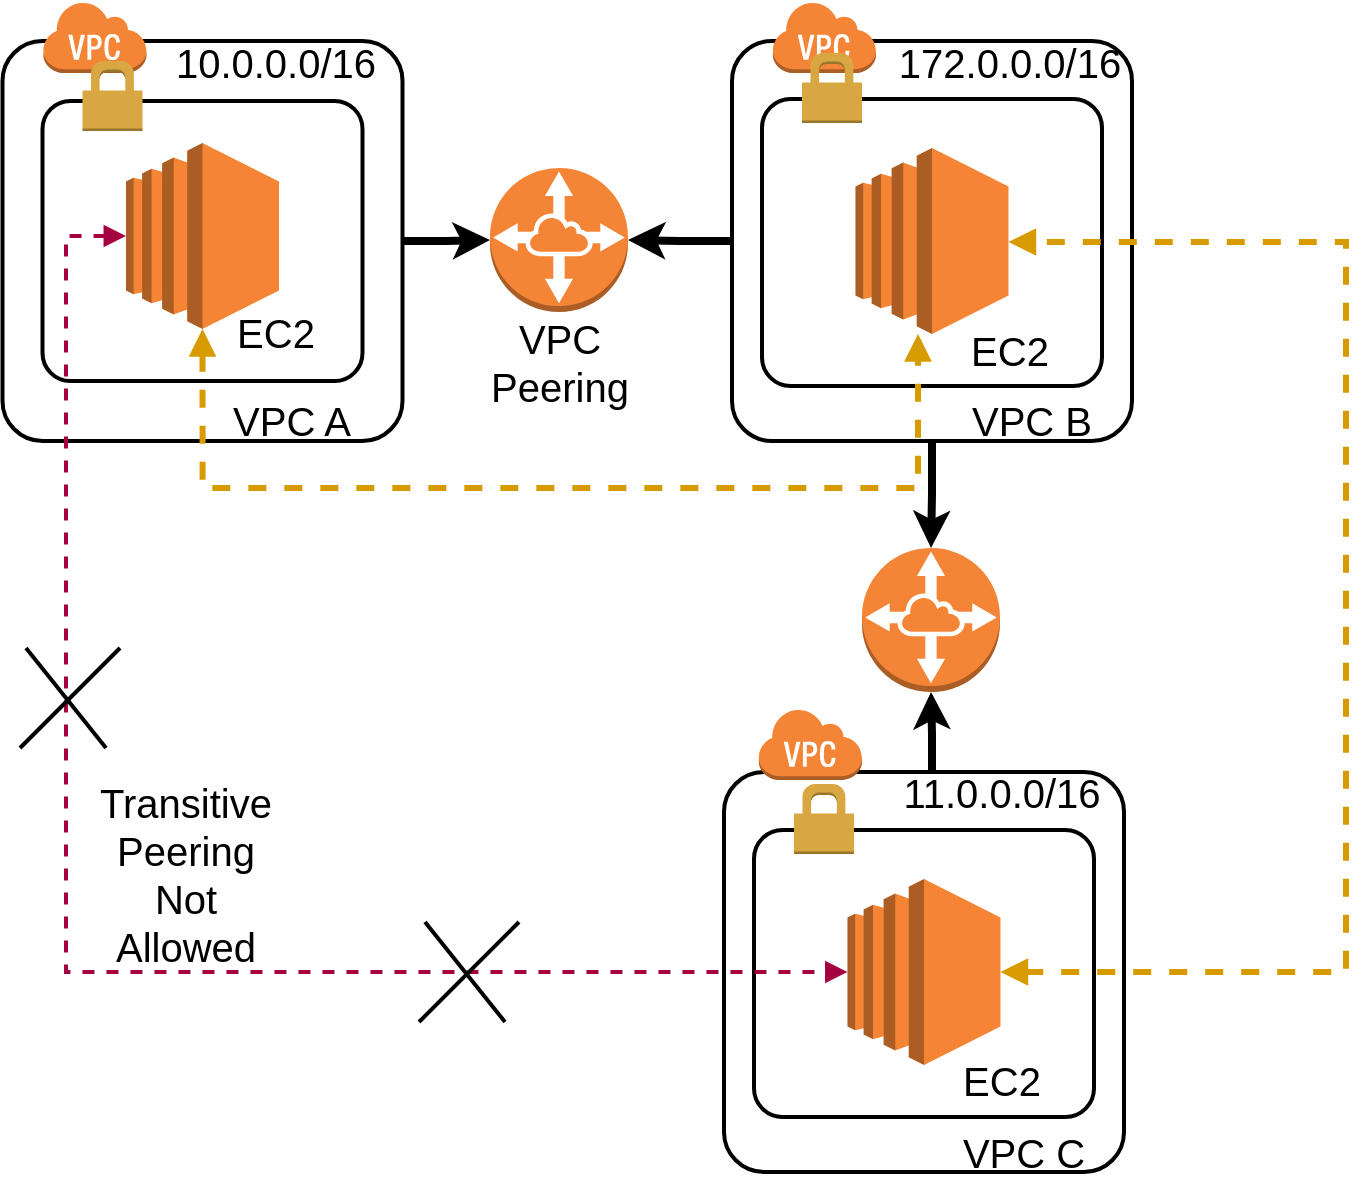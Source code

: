 <mxfile version="12.9.3" type="device"><diagram id="pYWkovNP0XC4UkFrlGdW" name="Page-1"><mxGraphModel dx="1106" dy="778" grid="1" gridSize="10" guides="1" tooltips="1" connect="1" arrows="1" fold="1" page="1" pageScale="1" pageWidth="1654" pageHeight="1169" math="0" shadow="0"><root><mxCell id="0"/><mxCell id="1" parent="0"/><mxCell id="H8MEs0y9d-jXNViU6pYt-79" value="" style="edgeStyle=orthogonalEdgeStyle;rounded=0;orthogonalLoop=1;jettySize=auto;html=1;strokeWidth=4;fontSize=20;" edge="1" parent="1" source="H8MEs0y9d-jXNViU6pYt-70" target="H8MEs0y9d-jXNViU6pYt-65"><mxGeometry relative="1" as="geometry"/></mxCell><mxCell id="H8MEs0y9d-jXNViU6pYt-99" style="edgeStyle=orthogonalEdgeStyle;rounded=0;orthogonalLoop=1;jettySize=auto;html=1;exitX=0.5;exitY=1;exitDx=0;exitDy=0;entryX=0.5;entryY=0;entryDx=0;entryDy=0;entryPerimeter=0;strokeWidth=4;fontSize=20;" edge="1" parent="1" source="H8MEs0y9d-jXNViU6pYt-70" target="H8MEs0y9d-jXNViU6pYt-97"><mxGeometry relative="1" as="geometry"/></mxCell><mxCell id="H8MEs0y9d-jXNViU6pYt-70" value="" style="rounded=1;arcSize=10;dashed=0;fillColor=none;gradientColor=none;strokeWidth=2;fontSize=20;" vertex="1" parent="1"><mxGeometry x="483" y="196.5" width="200" height="200" as="geometry"/></mxCell><mxCell id="H8MEs0y9d-jXNViU6pYt-74" value="" style="rounded=1;arcSize=10;dashed=0;fillColor=none;gradientColor=none;strokeWidth=2;fontSize=20;" vertex="1" parent="1"><mxGeometry x="498" y="225.5" width="170" height="143.5" as="geometry"/></mxCell><mxCell id="H8MEs0y9d-jXNViU6pYt-76" style="edgeStyle=orthogonalEdgeStyle;rounded=0;orthogonalLoop=1;jettySize=auto;html=1;exitX=1;exitY=0.5;exitDx=0;exitDy=0;entryX=0;entryY=0.5;entryDx=0;entryDy=0;entryPerimeter=0;strokeWidth=4;fontSize=20;" edge="1" parent="1" source="H8MEs0y9d-jXNViU6pYt-68" target="H8MEs0y9d-jXNViU6pYt-65"><mxGeometry relative="1" as="geometry"/></mxCell><mxCell id="H8MEs0y9d-jXNViU6pYt-68" value="" style="rounded=1;arcSize=10;dashed=0;fillColor=none;gradientColor=none;strokeWidth=2;fontSize=20;" vertex="1" parent="1"><mxGeometry x="118.25" y="196.5" width="200" height="200" as="geometry"/></mxCell><mxCell id="H8MEs0y9d-jXNViU6pYt-72" value="" style="rounded=1;arcSize=10;dashed=0;fillColor=none;gradientColor=none;strokeWidth=2;fontSize=20;" vertex="1" parent="1"><mxGeometry x="138.25" y="226.5" width="160" height="140" as="geometry"/></mxCell><mxCell id="H8MEs0y9d-jXNViU6pYt-65" value="" style="outlineConnect=0;dashed=0;verticalLabelPosition=bottom;verticalAlign=top;align=center;html=1;shape=mxgraph.aws3.vpc_peering;fillColor=#F58536;gradientColor=none;fontSize=20;" vertex="1" parent="1"><mxGeometry x="362" y="260" width="69" height="72" as="geometry"/></mxCell><mxCell id="H8MEs0y9d-jXNViU6pYt-66" value="" style="outlineConnect=0;dashed=0;verticalLabelPosition=bottom;verticalAlign=top;align=center;html=1;shape=mxgraph.aws3.ec2;fillColor=#F58534;gradientColor=none;fontSize=20;" vertex="1" parent="1"><mxGeometry x="180" y="247.5" width="76.5" height="93" as="geometry"/></mxCell><mxCell id="H8MEs0y9d-jXNViU6pYt-67" value="" style="outlineConnect=0;dashed=0;verticalLabelPosition=bottom;verticalAlign=top;align=center;html=1;shape=mxgraph.aws3.ec2;fillColor=#F58534;gradientColor=none;fontSize=20;" vertex="1" parent="1"><mxGeometry x="544.75" y="250" width="76.5" height="93" as="geometry"/></mxCell><mxCell id="H8MEs0y9d-jXNViU6pYt-69" value="" style="dashed=0;html=1;shape=mxgraph.aws3.virtual_private_cloud;fillColor=#F58536;gradientColor=none;dashed=0;fontSize=20;" vertex="1" parent="1"><mxGeometry x="138.25" y="176.5" width="52" height="36" as="geometry"/></mxCell><mxCell id="H8MEs0y9d-jXNViU6pYt-71" value="" style="dashed=0;html=1;shape=mxgraph.aws3.virtual_private_cloud;fillColor=#F58536;gradientColor=none;dashed=0;fontSize=20;" vertex="1" parent="1"><mxGeometry x="503" y="176.5" width="52" height="36" as="geometry"/></mxCell><mxCell id="H8MEs0y9d-jXNViU6pYt-73" value="" style="dashed=0;html=1;shape=mxgraph.aws3.permissions;fillColor=#D9A741;gradientColor=none;dashed=0;fontSize=20;" vertex="1" parent="1"><mxGeometry x="158.25" y="206.5" width="30" height="35" as="geometry"/></mxCell><mxCell id="H8MEs0y9d-jXNViU6pYt-75" value="" style="dashed=0;html=1;shape=mxgraph.aws3.permissions;fillColor=#D9A741;gradientColor=none;dashed=0;fontSize=20;" vertex="1" parent="1"><mxGeometry x="518" y="202.5" width="30" height="35" as="geometry"/></mxCell><mxCell id="H8MEs0y9d-jXNViU6pYt-81" value="" style="edgeStyle=orthogonalEdgeStyle;html=1;endArrow=block;elbow=vertical;startArrow=block;startFill=1;endFill=1;strokeColor=#d79b00;rounded=0;fontSize=20;exitX=0.5;exitY=1;exitDx=0;exitDy=0;exitPerimeter=0;strokeWidth=3;dashed=1;fillColor=#ffe6cc;" edge="1" parent="1" source="H8MEs0y9d-jXNViU6pYt-66" target="H8MEs0y9d-jXNViU6pYt-67"><mxGeometry width="100" relative="1" as="geometry"><mxPoint x="350" y="410" as="sourcePoint"/><mxPoint x="450" y="410" as="targetPoint"/><Array as="points"><mxPoint x="218" y="420"/><mxPoint x="576" y="420"/></Array></mxGeometry></mxCell><mxCell id="H8MEs0y9d-jXNViU6pYt-82" value="VPC Peering" style="text;html=1;strokeColor=none;fillColor=none;align=center;verticalAlign=middle;whiteSpace=wrap;rounded=0;fontSize=20;" vertex="1" parent="1"><mxGeometry x="376.5" y="346.5" width="40" height="20" as="geometry"/></mxCell><mxCell id="H8MEs0y9d-jXNViU6pYt-83" value="VPC A" style="text;html=1;strokeColor=none;fillColor=none;align=center;verticalAlign=middle;whiteSpace=wrap;rounded=0;fontSize=20;" vertex="1" parent="1"><mxGeometry x="228.25" y="376" width="70" height="20" as="geometry"/></mxCell><mxCell id="H8MEs0y9d-jXNViU6pYt-84" value="VPC B" style="text;html=1;strokeColor=none;fillColor=none;align=center;verticalAlign=middle;whiteSpace=wrap;rounded=0;fontSize=20;" vertex="1" parent="1"><mxGeometry x="598" y="376" width="70" height="20" as="geometry"/></mxCell><mxCell id="H8MEs0y9d-jXNViU6pYt-85" value="EC2" style="text;html=1;strokeColor=none;fillColor=none;align=center;verticalAlign=middle;whiteSpace=wrap;rounded=0;fontSize=20;" vertex="1" parent="1"><mxGeometry x="220" y="332" width="70" height="20" as="geometry"/></mxCell><mxCell id="H8MEs0y9d-jXNViU6pYt-86" value="EC2" style="text;html=1;strokeColor=none;fillColor=none;align=center;verticalAlign=middle;whiteSpace=wrap;rounded=0;fontSize=20;" vertex="1" parent="1"><mxGeometry x="587" y="340.5" width="70" height="20" as="geometry"/></mxCell><mxCell id="H8MEs0y9d-jXNViU6pYt-87" value="10.0.0.0/16" style="text;html=1;strokeColor=none;fillColor=none;align=center;verticalAlign=middle;whiteSpace=wrap;rounded=0;fontSize=20;" vertex="1" parent="1"><mxGeometry x="220" y="196.5" width="70" height="20" as="geometry"/></mxCell><mxCell id="H8MEs0y9d-jXNViU6pYt-88" value="172.0.0.0/16" style="text;html=1;strokeColor=none;fillColor=none;align=center;verticalAlign=middle;whiteSpace=wrap;rounded=0;fontSize=20;" vertex="1" parent="1"><mxGeometry x="587" y="196.5" width="70" height="20" as="geometry"/></mxCell><mxCell id="H8MEs0y9d-jXNViU6pYt-89" value="" style="rounded=1;arcSize=10;dashed=0;fillColor=none;gradientColor=none;strokeWidth=2;fontSize=20;" vertex="1" parent="1"><mxGeometry x="479" y="562" width="200" height="200" as="geometry"/></mxCell><mxCell id="H8MEs0y9d-jXNViU6pYt-90" value="" style="rounded=1;arcSize=10;dashed=0;fillColor=none;gradientColor=none;strokeWidth=2;fontSize=20;" vertex="1" parent="1"><mxGeometry x="494" y="591" width="170" height="143.5" as="geometry"/></mxCell><mxCell id="H8MEs0y9d-jXNViU6pYt-91" value="" style="outlineConnect=0;dashed=0;verticalLabelPosition=bottom;verticalAlign=top;align=center;html=1;shape=mxgraph.aws3.ec2;fillColor=#F58534;gradientColor=none;fontSize=20;" vertex="1" parent="1"><mxGeometry x="540.75" y="615.5" width="76.5" height="93" as="geometry"/></mxCell><mxCell id="H8MEs0y9d-jXNViU6pYt-92" value="" style="dashed=0;html=1;shape=mxgraph.aws3.virtual_private_cloud;fillColor=#F58536;gradientColor=none;dashed=0;fontSize=20;" vertex="1" parent="1"><mxGeometry x="496" y="530" width="52" height="36" as="geometry"/></mxCell><mxCell id="H8MEs0y9d-jXNViU6pYt-93" value="" style="dashed=0;html=1;shape=mxgraph.aws3.permissions;fillColor=#D9A741;gradientColor=none;dashed=0;fontSize=20;" vertex="1" parent="1"><mxGeometry x="514" y="568" width="30" height="35" as="geometry"/></mxCell><mxCell id="H8MEs0y9d-jXNViU6pYt-94" value="VPC C" style="text;html=1;strokeColor=none;fillColor=none;align=center;verticalAlign=middle;whiteSpace=wrap;rounded=0;fontSize=20;" vertex="1" parent="1"><mxGeometry x="594" y="741.5" width="70" height="20" as="geometry"/></mxCell><mxCell id="H8MEs0y9d-jXNViU6pYt-95" value="EC2" style="text;html=1;strokeColor=none;fillColor=none;align=center;verticalAlign=middle;whiteSpace=wrap;rounded=0;fontSize=20;" vertex="1" parent="1"><mxGeometry x="583" y="706" width="70" height="20" as="geometry"/></mxCell><mxCell id="H8MEs0y9d-jXNViU6pYt-98" style="edgeStyle=orthogonalEdgeStyle;rounded=0;orthogonalLoop=1;jettySize=auto;html=1;exitX=0;exitY=0;exitDx=0;exitDy=0;strokeWidth=4;fontSize=20;" edge="1" parent="1" source="H8MEs0y9d-jXNViU6pYt-96"><mxGeometry relative="1" as="geometry"><mxPoint x="582.5" y="522" as="targetPoint"/></mxGeometry></mxCell><mxCell id="H8MEs0y9d-jXNViU6pYt-96" value="11.0.0.0/16" style="text;html=1;strokeColor=none;fillColor=none;align=center;verticalAlign=middle;whiteSpace=wrap;rounded=0;fontSize=20;" vertex="1" parent="1"><mxGeometry x="583" y="562" width="70" height="20" as="geometry"/></mxCell><mxCell id="H8MEs0y9d-jXNViU6pYt-97" value="" style="outlineConnect=0;dashed=0;verticalLabelPosition=bottom;verticalAlign=top;align=center;html=1;shape=mxgraph.aws3.vpc_peering;fillColor=#F58536;gradientColor=none;fontSize=20;" vertex="1" parent="1"><mxGeometry x="548" y="450" width="69" height="72" as="geometry"/></mxCell><mxCell id="H8MEs0y9d-jXNViU6pYt-100" value="" style="edgeStyle=orthogonalEdgeStyle;html=1;endArrow=block;elbow=vertical;startArrow=block;startFill=1;endFill=1;strokeColor=#d79b00;rounded=0;fontSize=20;strokeWidth=3;dashed=1;fillColor=#ffe6cc;" edge="1" parent="1" source="H8MEs0y9d-jXNViU6pYt-91" target="H8MEs0y9d-jXNViU6pYt-67"><mxGeometry width="100" relative="1" as="geometry"><mxPoint x="390" y="410" as="sourcePoint"/><mxPoint x="490" y="410" as="targetPoint"/><Array as="points"><mxPoint x="790" y="662"/><mxPoint x="790" y="297"/></Array></mxGeometry></mxCell><mxCell id="H8MEs0y9d-jXNViU6pYt-101" value="" style="edgeStyle=orthogonalEdgeStyle;html=1;endArrow=block;elbow=vertical;startArrow=block;startFill=1;endFill=1;strokeColor=#A50040;rounded=0;dashed=1;fontSize=20;entryX=0;entryY=0.5;entryDx=0;entryDy=0;entryPerimeter=0;fillColor=#d80073;strokeWidth=2;" edge="1" parent="1" source="H8MEs0y9d-jXNViU6pYt-66" target="H8MEs0y9d-jXNViU6pYt-91"><mxGeometry width="100" relative="1" as="geometry"><mxPoint x="410" y="410" as="sourcePoint"/><mxPoint x="510" y="410" as="targetPoint"/><Array as="points"><mxPoint x="150" y="294"/><mxPoint x="150" y="662"/></Array></mxGeometry></mxCell><mxCell id="H8MEs0y9d-jXNViU6pYt-102" value="Transitive Peering Not Allowed" style="text;html=1;strokeColor=none;fillColor=none;align=center;verticalAlign=middle;whiteSpace=wrap;rounded=0;fontSize=20;" vertex="1" parent="1"><mxGeometry x="190.25" y="603" width="40" height="20" as="geometry"/></mxCell><mxCell id="H8MEs0y9d-jXNViU6pYt-107" value="" style="group;strokeWidth=1;" vertex="1" connectable="0" parent="1"><mxGeometry x="127" y="500" width="50" height="50" as="geometry"/></mxCell><mxCell id="H8MEs0y9d-jXNViU6pYt-105" value="" style="endArrow=none;html=1;strokeWidth=2;fontSize=20;" edge="1" parent="H8MEs0y9d-jXNViU6pYt-107"><mxGeometry width="50" height="50" relative="1" as="geometry"><mxPoint y="50" as="sourcePoint"/><mxPoint x="50" as="targetPoint"/></mxGeometry></mxCell><mxCell id="H8MEs0y9d-jXNViU6pYt-106" value="" style="endArrow=none;html=1;strokeWidth=2;fontSize=20;" edge="1" parent="H8MEs0y9d-jXNViU6pYt-107"><mxGeometry width="50" height="50" relative="1" as="geometry"><mxPoint x="43" y="50" as="sourcePoint"/><mxPoint x="3" as="targetPoint"/></mxGeometry></mxCell><mxCell id="H8MEs0y9d-jXNViU6pYt-108" value="" style="group" vertex="1" connectable="0" parent="1"><mxGeometry x="326.5" y="637" width="50" height="50" as="geometry"/></mxCell><mxCell id="H8MEs0y9d-jXNViU6pYt-109" value="" style="endArrow=none;html=1;strokeWidth=2;fontSize=20;" edge="1" parent="H8MEs0y9d-jXNViU6pYt-108"><mxGeometry width="50" height="50" relative="1" as="geometry"><mxPoint y="50" as="sourcePoint"/><mxPoint x="50" as="targetPoint"/></mxGeometry></mxCell><mxCell id="H8MEs0y9d-jXNViU6pYt-110" value="" style="endArrow=none;html=1;strokeWidth=2;fontSize=20;" edge="1" parent="H8MEs0y9d-jXNViU6pYt-108"><mxGeometry width="50" height="50" relative="1" as="geometry"><mxPoint x="43" y="50" as="sourcePoint"/><mxPoint x="3" as="targetPoint"/></mxGeometry></mxCell></root></mxGraphModel></diagram></mxfile>